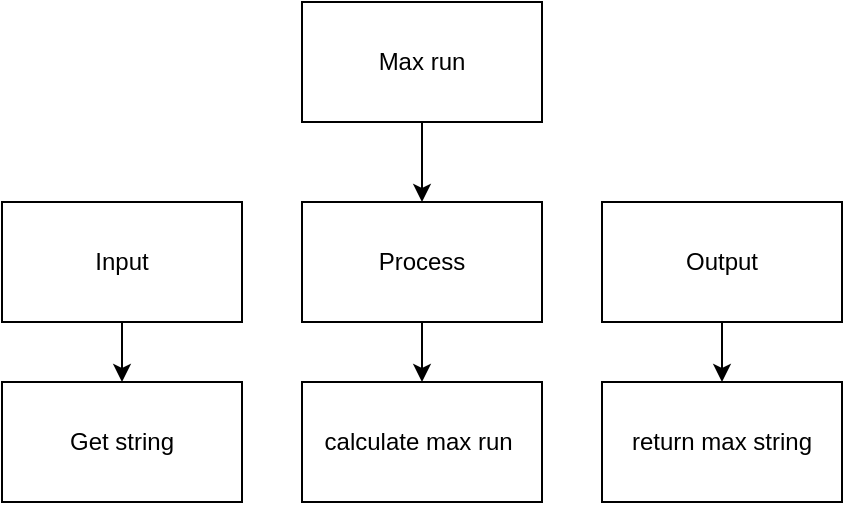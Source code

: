 <mxfile>
    <diagram id="D3cDUwnb8IS1INJ9BQ3g" name="Page-1">
        <mxGraphModel dx="434" dy="381" grid="1" gridSize="10" guides="1" tooltips="1" connect="1" arrows="1" fold="1" page="1" pageScale="1" pageWidth="827" pageHeight="1169" math="0" shadow="0">
            <root>
                <mxCell id="0"/>
                <mxCell id="1" parent="0"/>
                <mxCell id="13" value="" style="edgeStyle=none;html=1;" parent="1" source="2" target="5" edge="1">
                    <mxGeometry relative="1" as="geometry"/>
                </mxCell>
                <mxCell id="2" value="Max run" style="rounded=0;whiteSpace=wrap;html=1;" parent="1" vertex="1">
                    <mxGeometry x="270" y="40" width="120" height="60" as="geometry"/>
                </mxCell>
                <mxCell id="10" value="" style="edgeStyle=none;html=1;" parent="1" source="3" target="6" edge="1">
                    <mxGeometry relative="1" as="geometry"/>
                </mxCell>
                <mxCell id="3" value="Input" style="rounded=0;whiteSpace=wrap;html=1;" parent="1" vertex="1">
                    <mxGeometry x="120" y="140" width="120" height="60" as="geometry"/>
                </mxCell>
                <mxCell id="12" value="" style="edgeStyle=none;html=1;" parent="1" source="4" target="7" edge="1">
                    <mxGeometry relative="1" as="geometry"/>
                </mxCell>
                <mxCell id="4" value="Output" style="rounded=0;whiteSpace=wrap;html=1;" parent="1" vertex="1">
                    <mxGeometry x="420" y="140" width="120" height="60" as="geometry"/>
                </mxCell>
                <mxCell id="11" value="" style="edgeStyle=none;html=1;" parent="1" source="5" target="9" edge="1">
                    <mxGeometry relative="1" as="geometry"/>
                </mxCell>
                <mxCell id="5" value="Process" style="rounded=0;whiteSpace=wrap;html=1;" parent="1" vertex="1">
                    <mxGeometry x="270" y="140" width="120" height="60" as="geometry"/>
                </mxCell>
                <mxCell id="6" value="Get string" style="rounded=0;whiteSpace=wrap;html=1;" parent="1" vertex="1">
                    <mxGeometry x="120" y="230" width="120" height="60" as="geometry"/>
                </mxCell>
                <mxCell id="7" value="return max string" style="rounded=0;whiteSpace=wrap;html=1;" parent="1" vertex="1">
                    <mxGeometry x="420" y="230" width="120" height="60" as="geometry"/>
                </mxCell>
                <mxCell id="9" value="calculate max run&amp;nbsp;" style="rounded=0;whiteSpace=wrap;html=1;" parent="1" vertex="1">
                    <mxGeometry x="270" y="230" width="120" height="60" as="geometry"/>
                </mxCell>
            </root>
        </mxGraphModel>
    </diagram>
</mxfile>